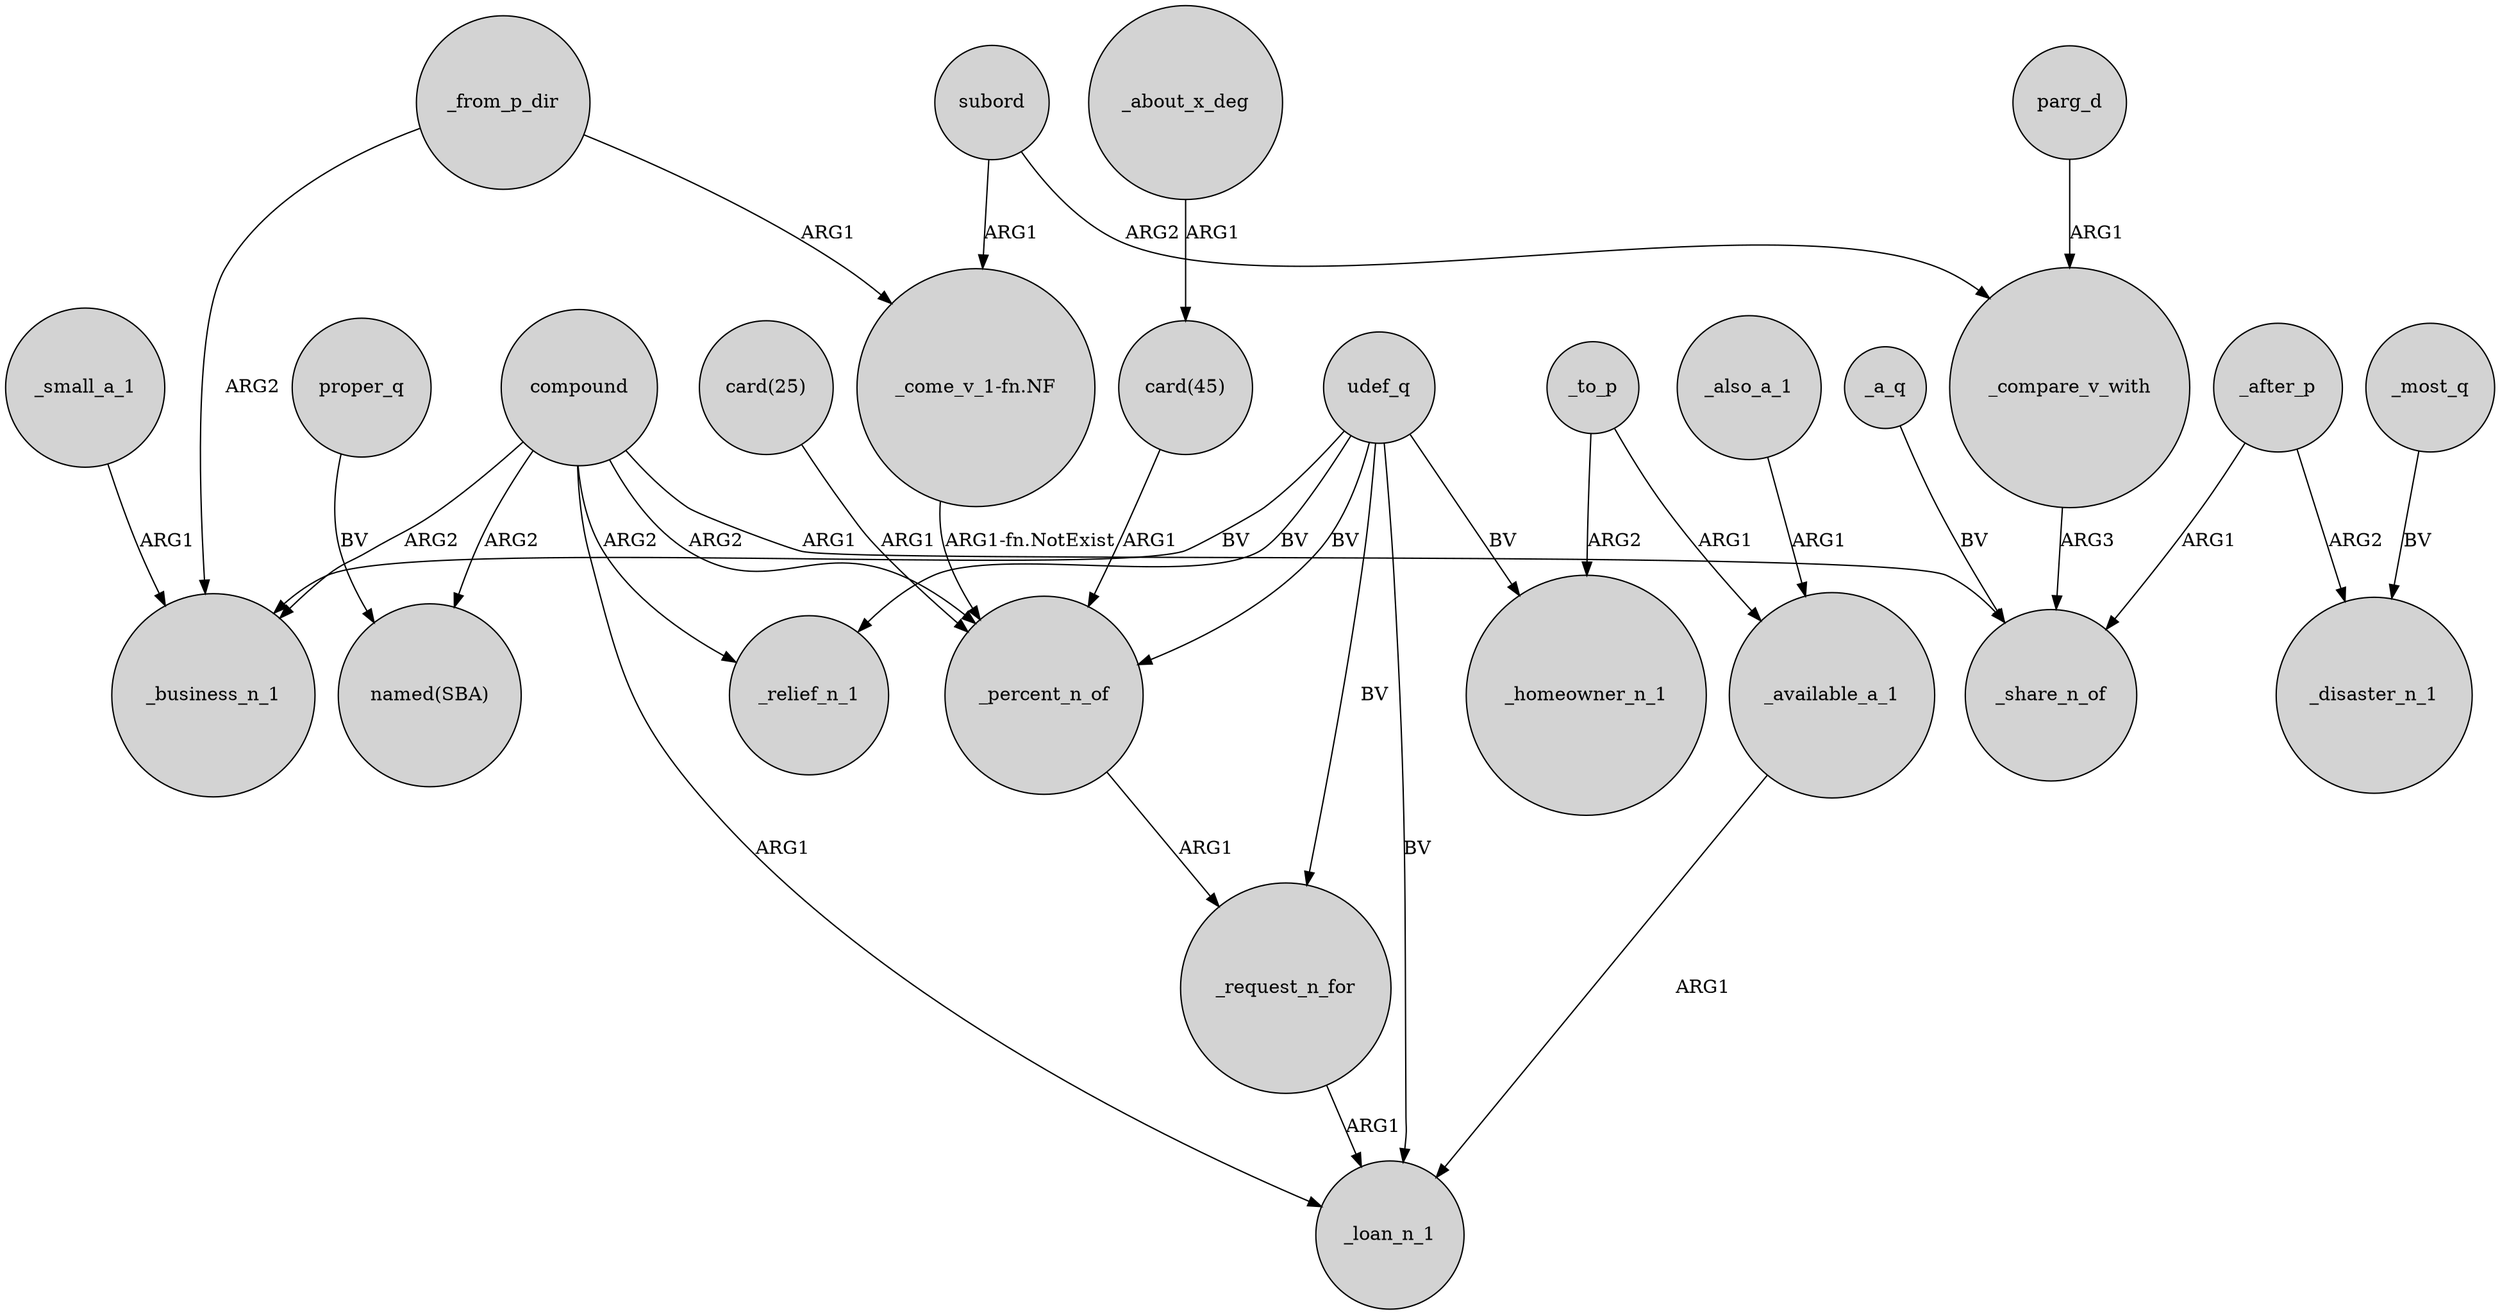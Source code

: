 digraph {
	node [shape=circle style=filled]
	proper_q -> "named(SBA)" [label=BV]
	_after_p -> _disaster_n_1 [label=ARG2]
	_from_p_dir -> _business_n_1 [label=ARG2]
	"card(25)" -> _percent_n_of [label=ARG1]
	_percent_n_of -> _request_n_for [label=ARG1]
	parg_d -> _compare_v_with [label=ARG1]
	compound -> _relief_n_1 [label=ARG2]
	compound -> _percent_n_of [label=ARG2]
	_compare_v_with -> _share_n_of [label=ARG3]
	_about_x_deg -> "card(45)" [label=ARG1]
	udef_q -> _relief_n_1 [label=BV]
	udef_q -> _request_n_for [label=BV]
	_to_p -> _homeowner_n_1 [label=ARG2]
	_a_q -> _share_n_of [label=BV]
	"card(45)" -> _percent_n_of [label=ARG1]
	udef_q -> _homeowner_n_1 [label=BV]
	"_come_v_1-fn.NF" -> _percent_n_of [label="ARG1-fn.NotExist"]
	_request_n_for -> _loan_n_1 [label=ARG1]
	compound -> _share_n_of [label=ARG1]
	compound -> "named(SBA)" [label=ARG2]
	_small_a_1 -> _business_n_1 [label=ARG1]
	_also_a_1 -> _available_a_1 [label=ARG1]
	compound -> _loan_n_1 [label=ARG1]
	compound -> _business_n_1 [label=ARG2]
	subord -> _compare_v_with [label=ARG2]
	udef_q -> _business_n_1 [label=BV]
	subord -> "_come_v_1-fn.NF" [label=ARG1]
	_to_p -> _available_a_1 [label=ARG1]
	udef_q -> _percent_n_of [label=BV]
	_most_q -> _disaster_n_1 [label=BV]
	_from_p_dir -> "_come_v_1-fn.NF" [label=ARG1]
	_available_a_1 -> _loan_n_1 [label=ARG1]
	udef_q -> _loan_n_1 [label=BV]
	_after_p -> _share_n_of [label=ARG1]
}
